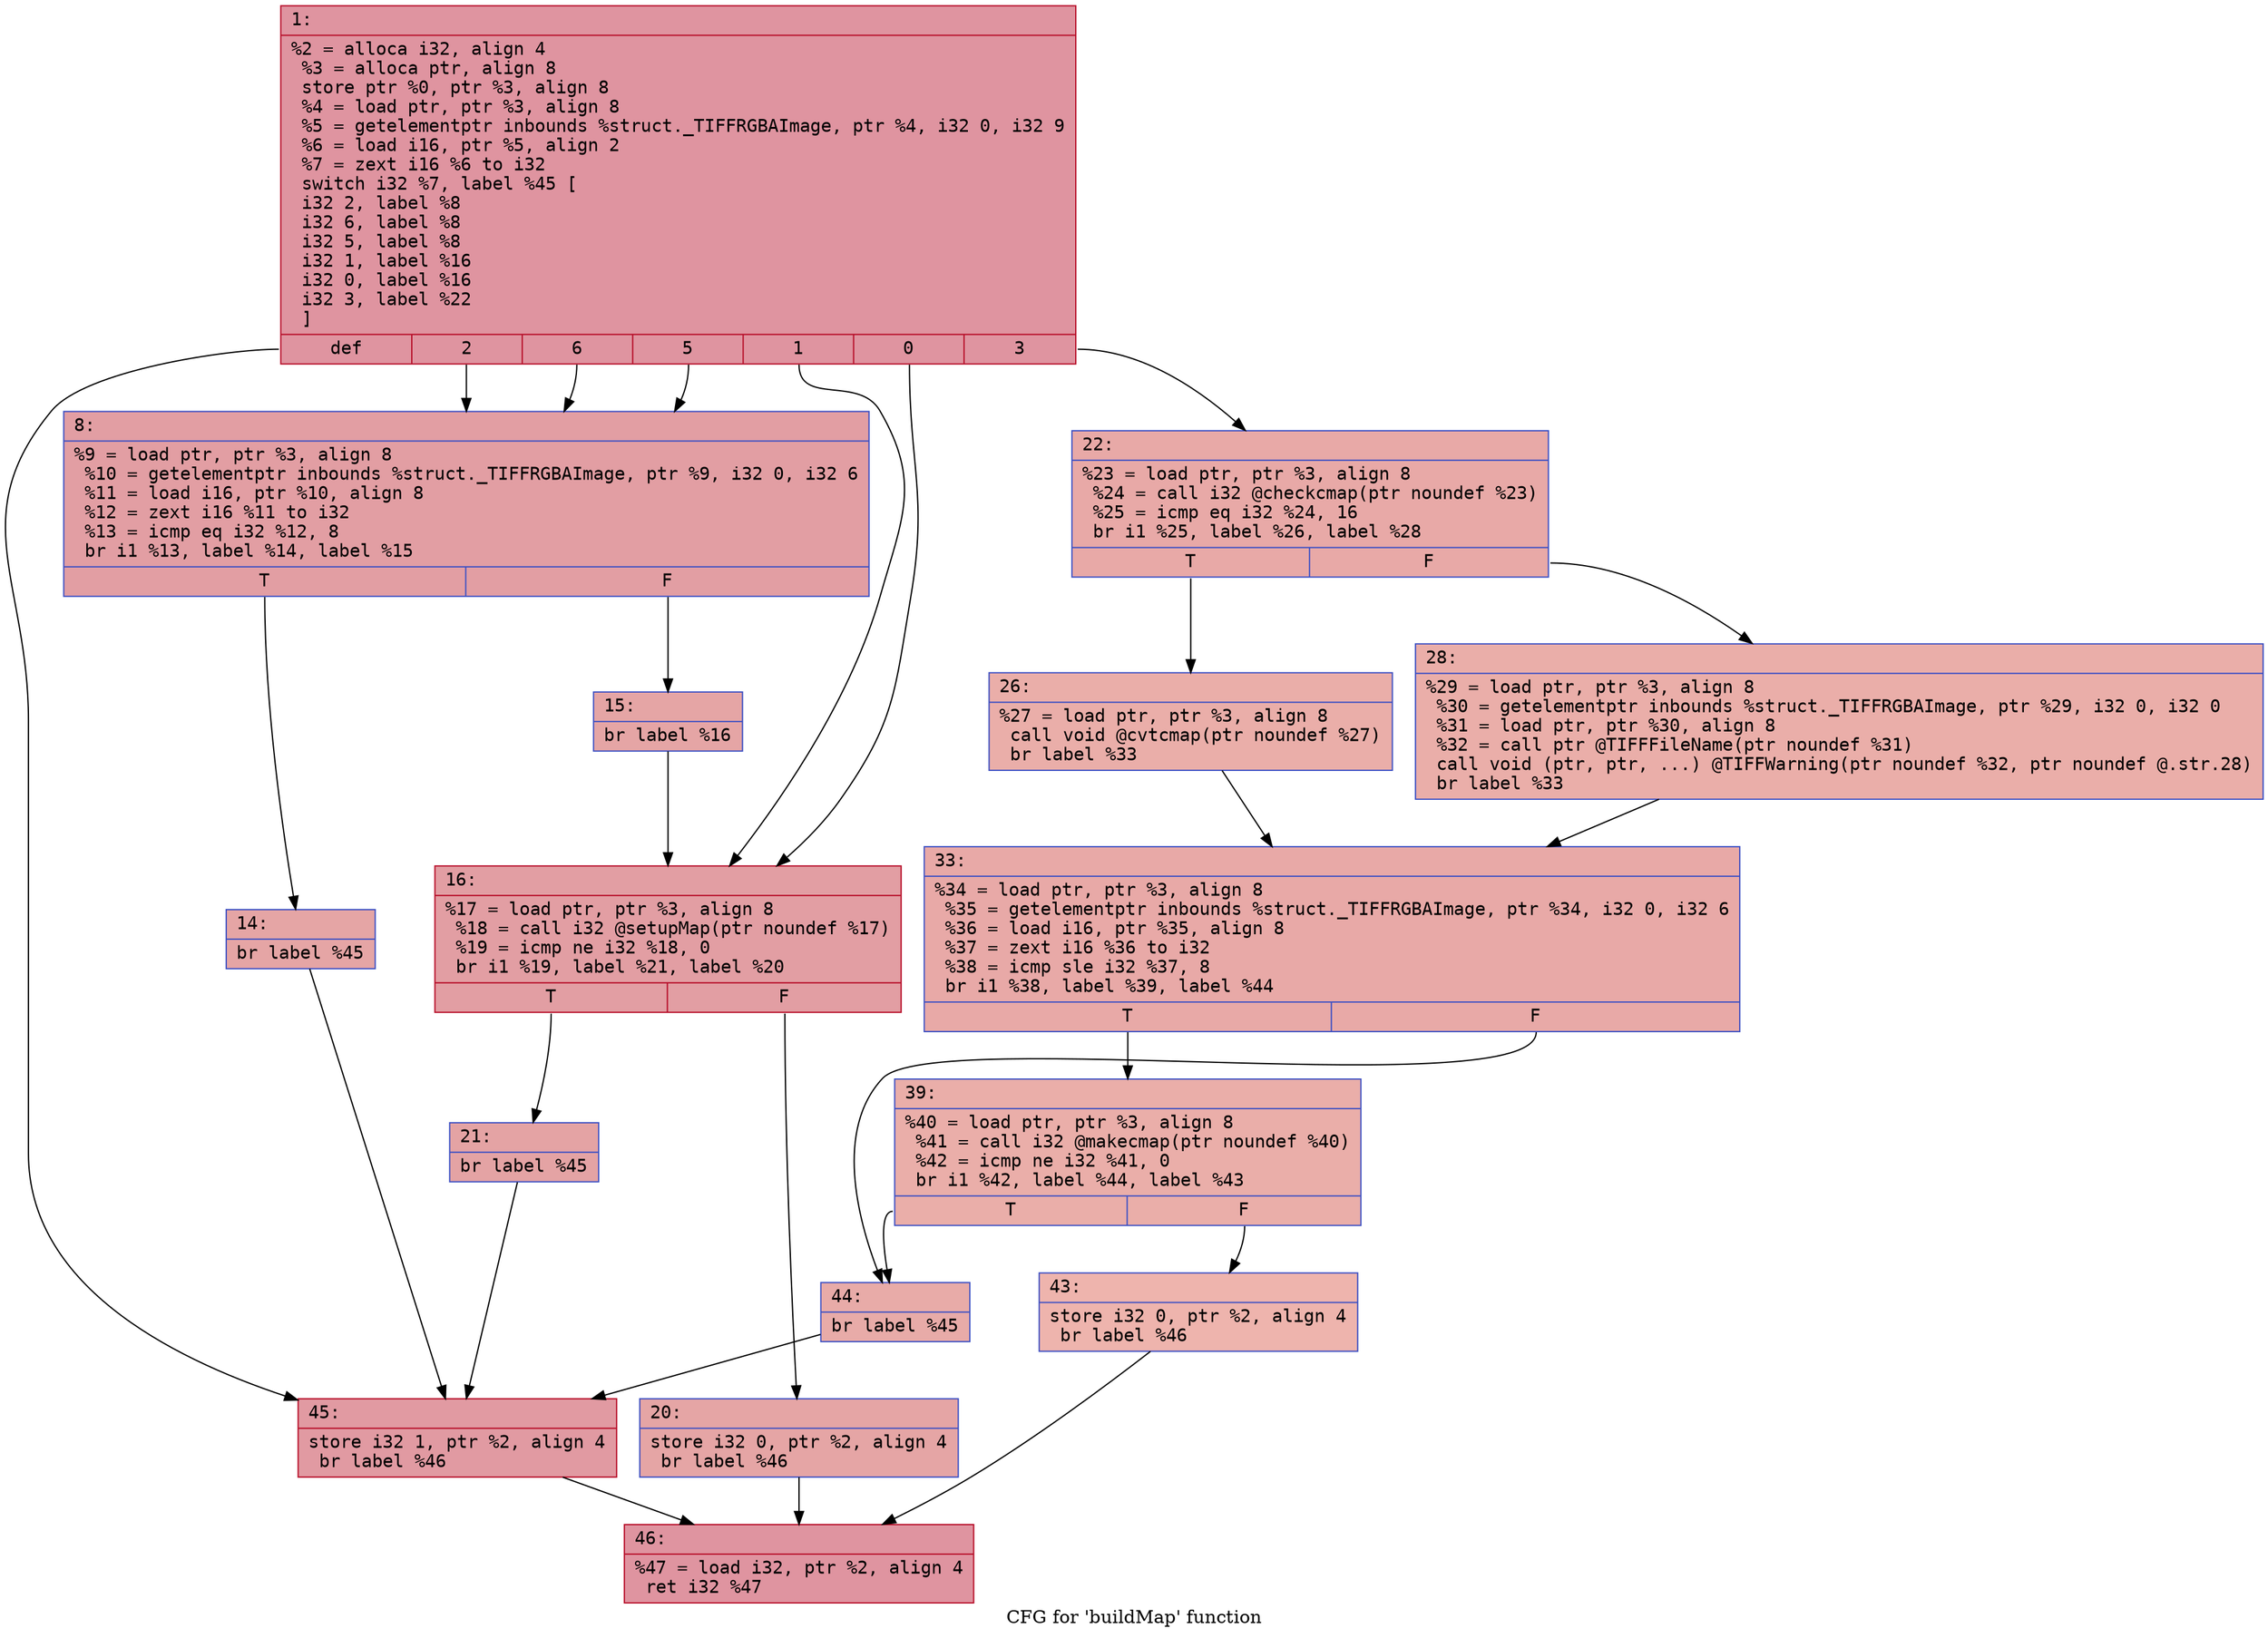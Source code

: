 digraph "CFG for 'buildMap' function" {
	label="CFG for 'buildMap' function";

	Node0x600002a2d950 [shape=record,color="#b70d28ff", style=filled, fillcolor="#b70d2870" fontname="Courier",label="{1:\l|  %2 = alloca i32, align 4\l  %3 = alloca ptr, align 8\l  store ptr %0, ptr %3, align 8\l  %4 = load ptr, ptr %3, align 8\l  %5 = getelementptr inbounds %struct._TIFFRGBAImage, ptr %4, i32 0, i32 9\l  %6 = load i16, ptr %5, align 2\l  %7 = zext i16 %6 to i32\l  switch i32 %7, label %45 [\l    i32 2, label %8\l    i32 6, label %8\l    i32 5, label %8\l    i32 1, label %16\l    i32 0, label %16\l    i32 3, label %22\l  ]\l|{<s0>def|<s1>2|<s2>6|<s3>5|<s4>1|<s5>0|<s6>3}}"];
	Node0x600002a2d950:s0 -> Node0x600002a2ddb0[tooltip="1 -> 45\nProbability 14.29%" ];
	Node0x600002a2d950:s1 -> Node0x600002a2d9a0[tooltip="1 -> 8\nProbability 42.86%" ];
	Node0x600002a2d950:s2 -> Node0x600002a2d9a0[tooltip="1 -> 8\nProbability 42.86%" ];
	Node0x600002a2d950:s3 -> Node0x600002a2d9a0[tooltip="1 -> 8\nProbability 42.86%" ];
	Node0x600002a2d950:s4 -> Node0x600002a2da90[tooltip="1 -> 16\nProbability 28.57%" ];
	Node0x600002a2d950:s5 -> Node0x600002a2da90[tooltip="1 -> 16\nProbability 28.57%" ];
	Node0x600002a2d950:s6 -> Node0x600002a2db80[tooltip="1 -> 22\nProbability 14.29%" ];
	Node0x600002a2d9a0 [shape=record,color="#3d50c3ff", style=filled, fillcolor="#be242e70" fontname="Courier",label="{8:\l|  %9 = load ptr, ptr %3, align 8\l  %10 = getelementptr inbounds %struct._TIFFRGBAImage, ptr %9, i32 0, i32 6\l  %11 = load i16, ptr %10, align 8\l  %12 = zext i16 %11 to i32\l  %13 = icmp eq i32 %12, 8\l  br i1 %13, label %14, label %15\l|{<s0>T|<s1>F}}"];
	Node0x600002a2d9a0:s0 -> Node0x600002a2d9f0[tooltip="8 -> 14\nProbability 50.00%" ];
	Node0x600002a2d9a0:s1 -> Node0x600002a2da40[tooltip="8 -> 15\nProbability 50.00%" ];
	Node0x600002a2d9f0 [shape=record,color="#3d50c3ff", style=filled, fillcolor="#c5333470" fontname="Courier",label="{14:\l|  br label %45\l}"];
	Node0x600002a2d9f0 -> Node0x600002a2ddb0[tooltip="14 -> 45\nProbability 100.00%" ];
	Node0x600002a2da40 [shape=record,color="#3d50c3ff", style=filled, fillcolor="#c5333470" fontname="Courier",label="{15:\l|  br label %16\l}"];
	Node0x600002a2da40 -> Node0x600002a2da90[tooltip="15 -> 16\nProbability 100.00%" ];
	Node0x600002a2da90 [shape=record,color="#b70d28ff", style=filled, fillcolor="#be242e70" fontname="Courier",label="{16:\l|  %17 = load ptr, ptr %3, align 8\l  %18 = call i32 @setupMap(ptr noundef %17)\l  %19 = icmp ne i32 %18, 0\l  br i1 %19, label %21, label %20\l|{<s0>T|<s1>F}}"];
	Node0x600002a2da90:s0 -> Node0x600002a2db30[tooltip="16 -> 21\nProbability 62.50%" ];
	Node0x600002a2da90:s1 -> Node0x600002a2dae0[tooltip="16 -> 20\nProbability 37.50%" ];
	Node0x600002a2dae0 [shape=record,color="#3d50c3ff", style=filled, fillcolor="#c5333470" fontname="Courier",label="{20:\l|  store i32 0, ptr %2, align 4\l  br label %46\l}"];
	Node0x600002a2dae0 -> Node0x600002a2de00[tooltip="20 -> 46\nProbability 100.00%" ];
	Node0x600002a2db30 [shape=record,color="#3d50c3ff", style=filled, fillcolor="#c32e3170" fontname="Courier",label="{21:\l|  br label %45\l}"];
	Node0x600002a2db30 -> Node0x600002a2ddb0[tooltip="21 -> 45\nProbability 100.00%" ];
	Node0x600002a2db80 [shape=record,color="#3d50c3ff", style=filled, fillcolor="#ca3b3770" fontname="Courier",label="{22:\l|  %23 = load ptr, ptr %3, align 8\l  %24 = call i32 @checkcmap(ptr noundef %23)\l  %25 = icmp eq i32 %24, 16\l  br i1 %25, label %26, label %28\l|{<s0>T|<s1>F}}"];
	Node0x600002a2db80:s0 -> Node0x600002a2dbd0[tooltip="22 -> 26\nProbability 50.00%" ];
	Node0x600002a2db80:s1 -> Node0x600002a2dc20[tooltip="22 -> 28\nProbability 50.00%" ];
	Node0x600002a2dbd0 [shape=record,color="#3d50c3ff", style=filled, fillcolor="#d0473d70" fontname="Courier",label="{26:\l|  %27 = load ptr, ptr %3, align 8\l  call void @cvtcmap(ptr noundef %27)\l  br label %33\l}"];
	Node0x600002a2dbd0 -> Node0x600002a2dc70[tooltip="26 -> 33\nProbability 100.00%" ];
	Node0x600002a2dc20 [shape=record,color="#3d50c3ff", style=filled, fillcolor="#d0473d70" fontname="Courier",label="{28:\l|  %29 = load ptr, ptr %3, align 8\l  %30 = getelementptr inbounds %struct._TIFFRGBAImage, ptr %29, i32 0, i32 0\l  %31 = load ptr, ptr %30, align 8\l  %32 = call ptr @TIFFFileName(ptr noundef %31)\l  call void (ptr, ptr, ...) @TIFFWarning(ptr noundef %32, ptr noundef @.str.28)\l  br label %33\l}"];
	Node0x600002a2dc20 -> Node0x600002a2dc70[tooltip="28 -> 33\nProbability 100.00%" ];
	Node0x600002a2dc70 [shape=record,color="#3d50c3ff", style=filled, fillcolor="#ca3b3770" fontname="Courier",label="{33:\l|  %34 = load ptr, ptr %3, align 8\l  %35 = getelementptr inbounds %struct._TIFFRGBAImage, ptr %34, i32 0, i32 6\l  %36 = load i16, ptr %35, align 8\l  %37 = zext i16 %36 to i32\l  %38 = icmp sle i32 %37, 8\l  br i1 %38, label %39, label %44\l|{<s0>T|<s1>F}}"];
	Node0x600002a2dc70:s0 -> Node0x600002a2dcc0[tooltip="33 -> 39\nProbability 50.00%" ];
	Node0x600002a2dc70:s1 -> Node0x600002a2dd60[tooltip="33 -> 44\nProbability 50.00%" ];
	Node0x600002a2dcc0 [shape=record,color="#3d50c3ff", style=filled, fillcolor="#d0473d70" fontname="Courier",label="{39:\l|  %40 = load ptr, ptr %3, align 8\l  %41 = call i32 @makecmap(ptr noundef %40)\l  %42 = icmp ne i32 %41, 0\l  br i1 %42, label %44, label %43\l|{<s0>T|<s1>F}}"];
	Node0x600002a2dcc0:s0 -> Node0x600002a2dd60[tooltip="39 -> 44\nProbability 62.50%" ];
	Node0x600002a2dcc0:s1 -> Node0x600002a2dd10[tooltip="39 -> 43\nProbability 37.50%" ];
	Node0x600002a2dd10 [shape=record,color="#3d50c3ff", style=filled, fillcolor="#d8564670" fontname="Courier",label="{43:\l|  store i32 0, ptr %2, align 4\l  br label %46\l}"];
	Node0x600002a2dd10 -> Node0x600002a2de00[tooltip="43 -> 46\nProbability 100.00%" ];
	Node0x600002a2dd60 [shape=record,color="#3d50c3ff", style=filled, fillcolor="#cc403a70" fontname="Courier",label="{44:\l|  br label %45\l}"];
	Node0x600002a2dd60 -> Node0x600002a2ddb0[tooltip="44 -> 45\nProbability 100.00%" ];
	Node0x600002a2ddb0 [shape=record,color="#b70d28ff", style=filled, fillcolor="#bb1b2c70" fontname="Courier",label="{45:\l|  store i32 1, ptr %2, align 4\l  br label %46\l}"];
	Node0x600002a2ddb0 -> Node0x600002a2de00[tooltip="45 -> 46\nProbability 100.00%" ];
	Node0x600002a2de00 [shape=record,color="#b70d28ff", style=filled, fillcolor="#b70d2870" fontname="Courier",label="{46:\l|  %47 = load i32, ptr %2, align 4\l  ret i32 %47\l}"];
}
